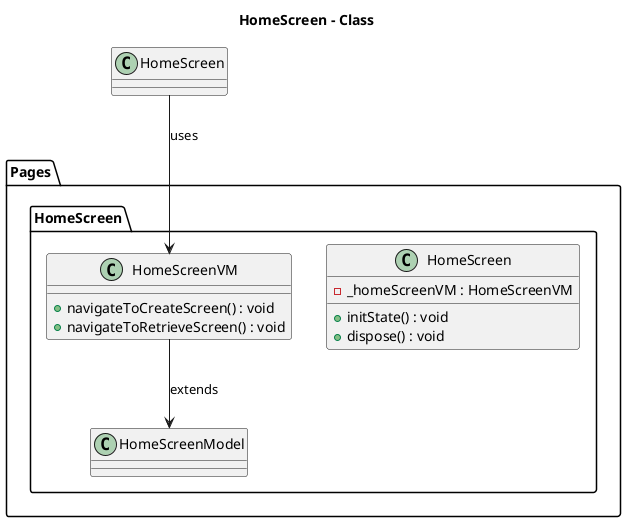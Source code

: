 @startuml HomeScreen - Class 
title HomeScreen - Class 
package Pages{
    package HomeScreen{
        class HomeScreen{
            - _homeScreenVM : HomeScreenVM
            + initState() : void 
            + dispose() : void 
        }
        class HomeScreenVM{
            + navigateToCreateScreen() : void 
            + navigateToRetrieveScreen() : void 
        }
        class HomeScreenModel{

        }
    }
}
HomeScreen --> HomeScreenVM : uses 
HomeScreenVM --> HomeScreenModel : extends
